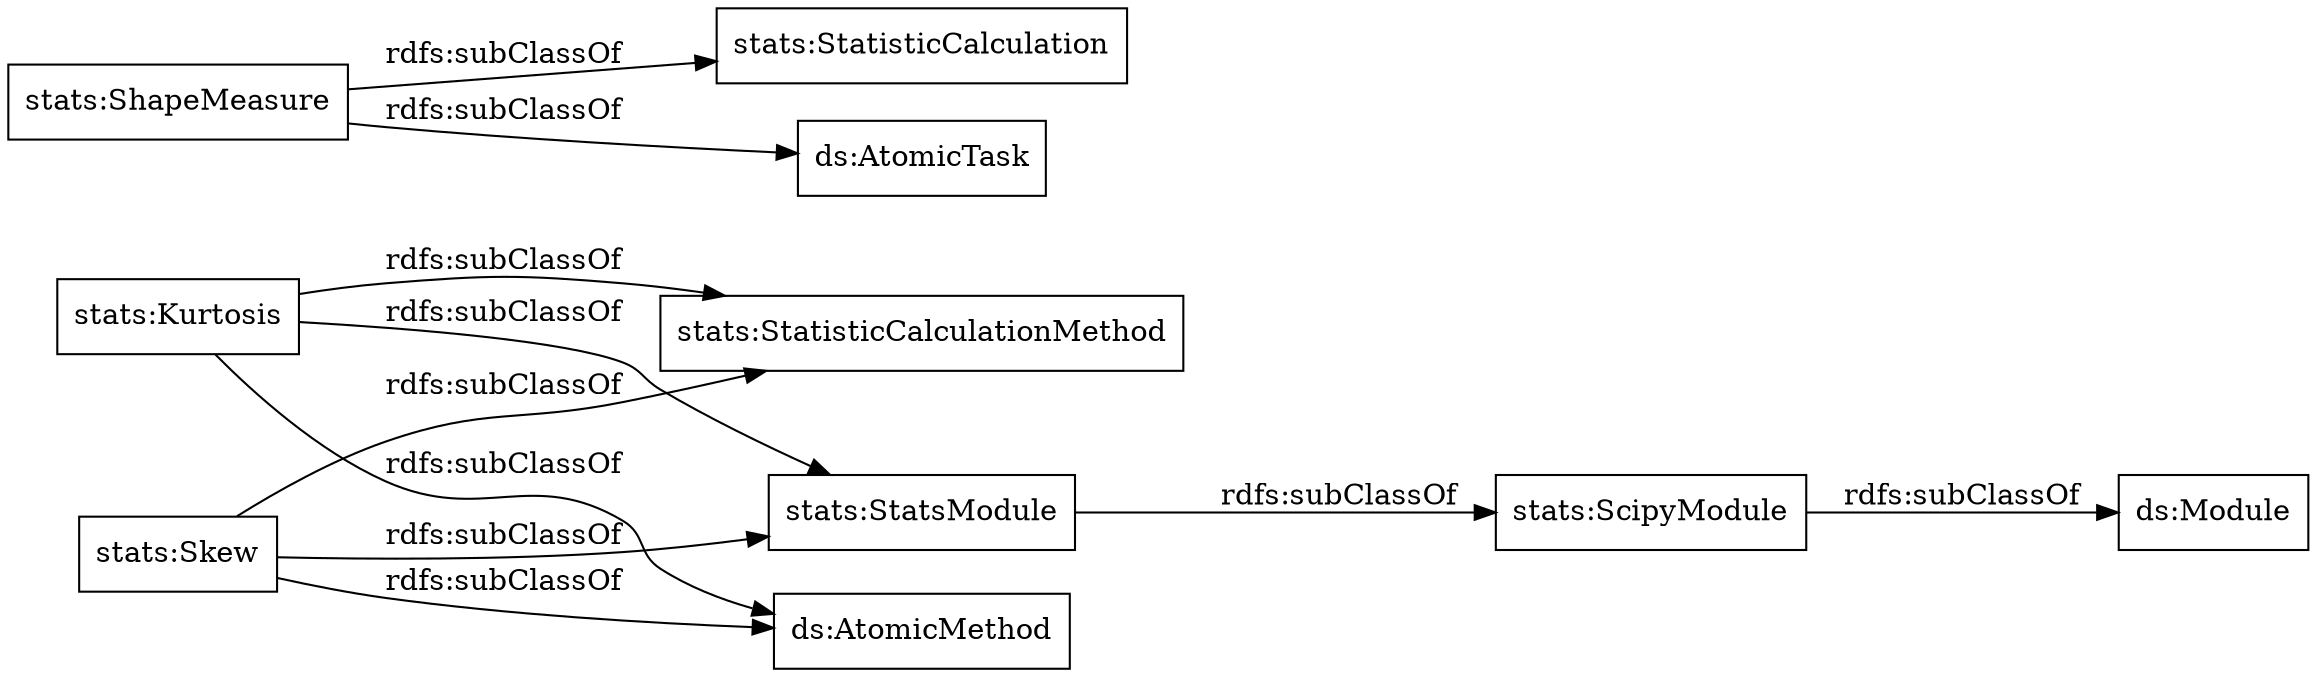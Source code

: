 digraph ar2dtool_diagram { 
rankdir=LR;
size="1000"
node [shape = rectangle, color="black"]; "stats:Kurtosis" "stats:Skew" "stats:StatsModule" "stats:StatisticCalculation" "stats:ShapeMeasure" "stats:ScipyModule" ; /*classes style*/
	"stats:Skew" -> "stats:StatsModule" [ label = "rdfs:subClassOf" ];
	"stats:Skew" -> "stats:StatisticCalculationMethod" [ label = "rdfs:subClassOf" ];
	"stats:Skew" -> "ds:AtomicMethod" [ label = "rdfs:subClassOf" ];
	"stats:Kurtosis" -> "stats:StatsModule" [ label = "rdfs:subClassOf" ];
	"stats:Kurtosis" -> "stats:StatisticCalculationMethod" [ label = "rdfs:subClassOf" ];
	"stats:Kurtosis" -> "ds:AtomicMethod" [ label = "rdfs:subClassOf" ];
	"stats:ScipyModule" -> "ds:Module" [ label = "rdfs:subClassOf" ];
	"stats:ShapeMeasure" -> "stats:StatisticCalculation" [ label = "rdfs:subClassOf" ];
	"stats:ShapeMeasure" -> "ds:AtomicTask" [ label = "rdfs:subClassOf" ];
	"stats:StatsModule" -> "stats:ScipyModule" [ label = "rdfs:subClassOf" ];

}
